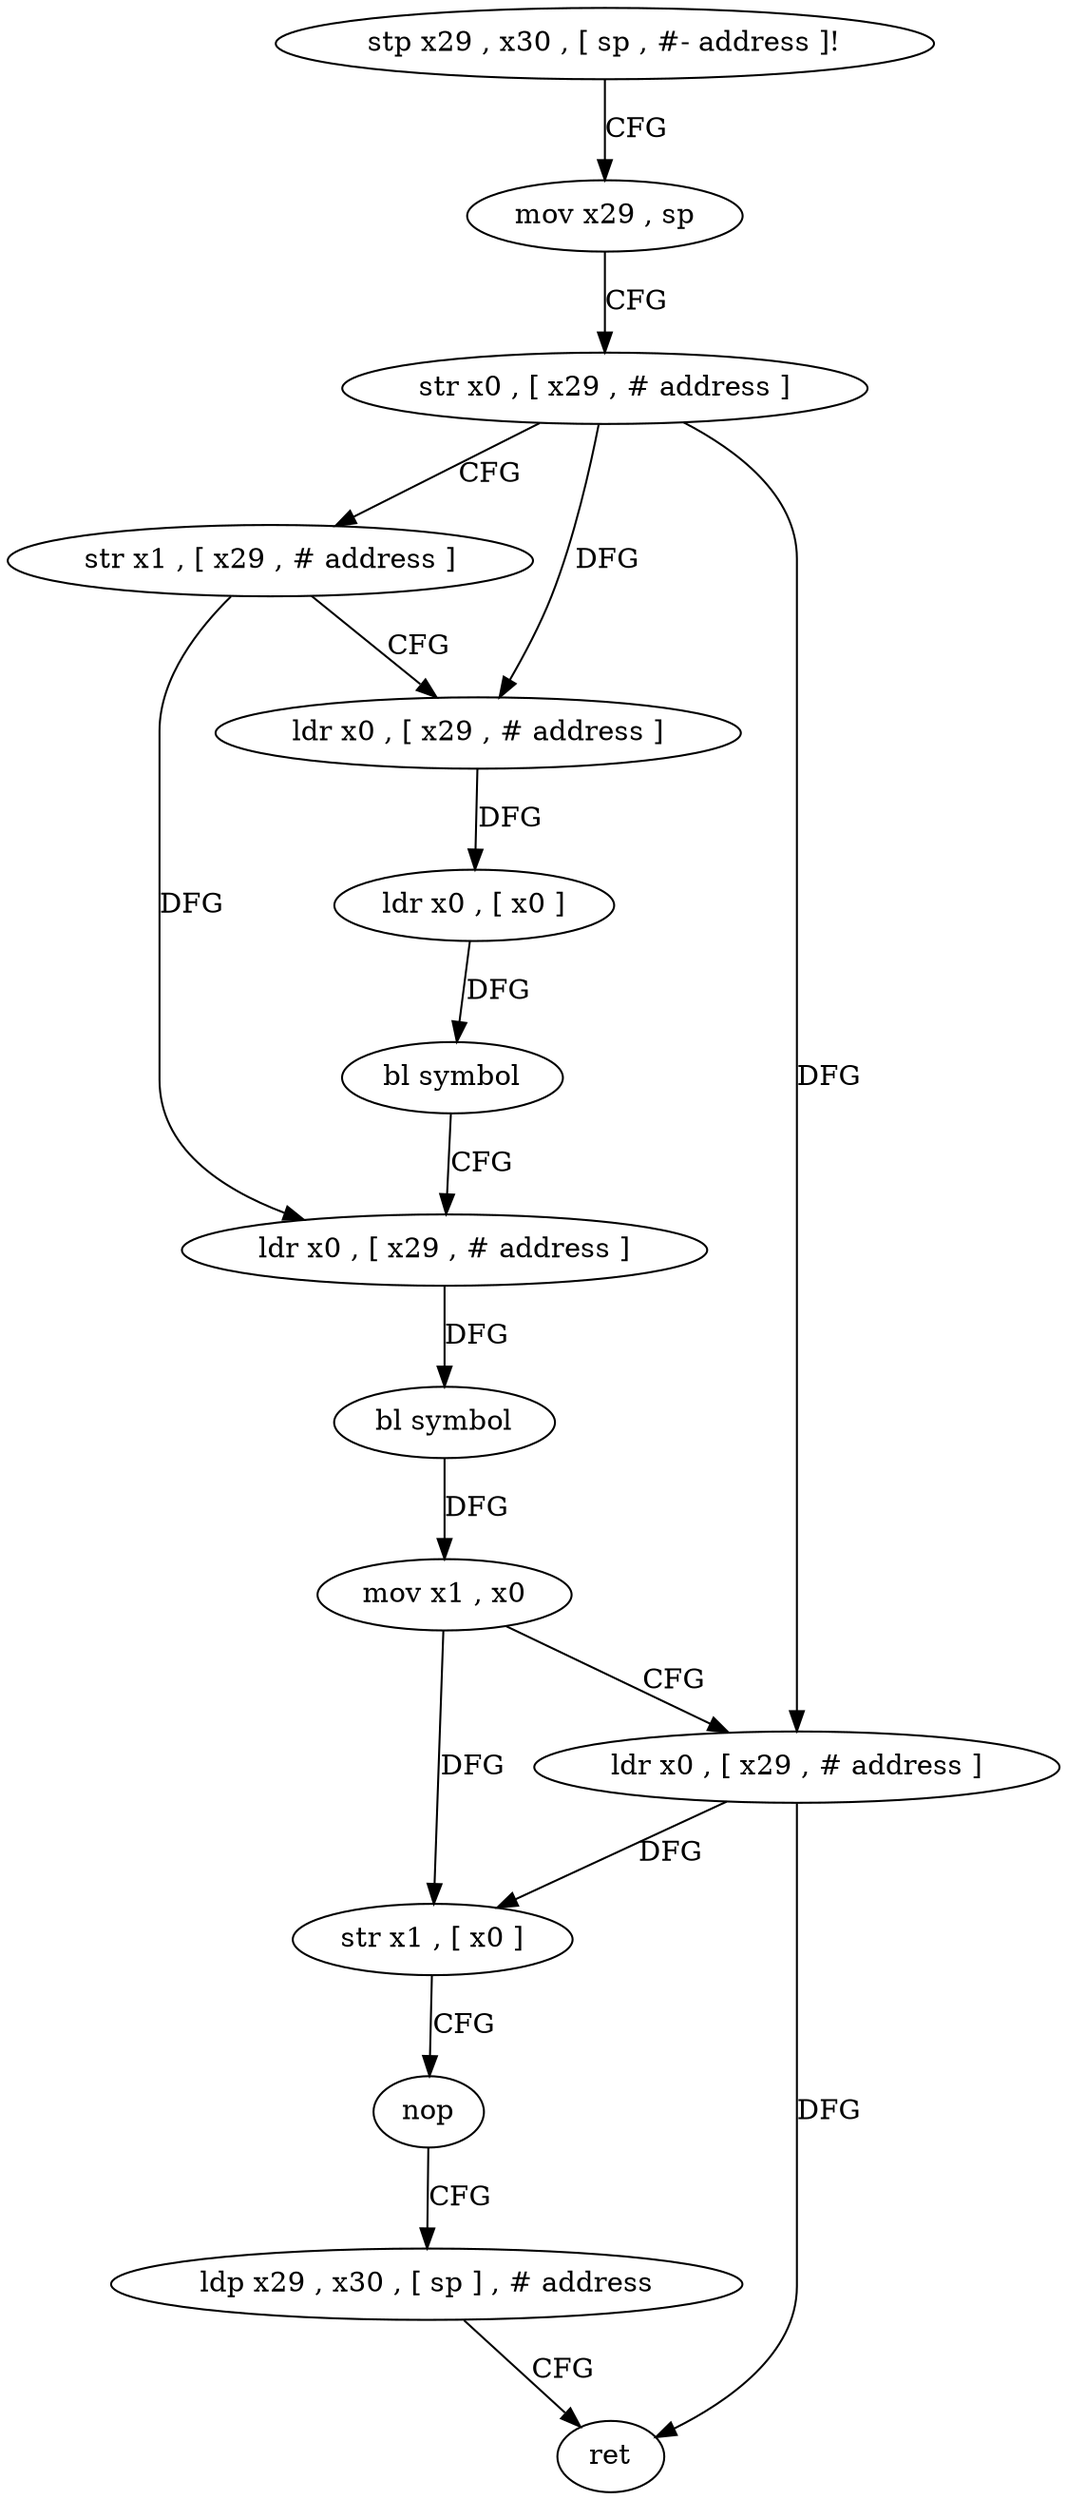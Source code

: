 digraph "func" {
"88236" [label = "stp x29 , x30 , [ sp , #- address ]!" ]
"88240" [label = "mov x29 , sp" ]
"88244" [label = "str x0 , [ x29 , # address ]" ]
"88248" [label = "str x1 , [ x29 , # address ]" ]
"88252" [label = "ldr x0 , [ x29 , # address ]" ]
"88256" [label = "ldr x0 , [ x0 ]" ]
"88260" [label = "bl symbol" ]
"88264" [label = "ldr x0 , [ x29 , # address ]" ]
"88268" [label = "bl symbol" ]
"88272" [label = "mov x1 , x0" ]
"88276" [label = "ldr x0 , [ x29 , # address ]" ]
"88280" [label = "str x1 , [ x0 ]" ]
"88284" [label = "nop" ]
"88288" [label = "ldp x29 , x30 , [ sp ] , # address" ]
"88292" [label = "ret" ]
"88236" -> "88240" [ label = "CFG" ]
"88240" -> "88244" [ label = "CFG" ]
"88244" -> "88248" [ label = "CFG" ]
"88244" -> "88252" [ label = "DFG" ]
"88244" -> "88276" [ label = "DFG" ]
"88248" -> "88252" [ label = "CFG" ]
"88248" -> "88264" [ label = "DFG" ]
"88252" -> "88256" [ label = "DFG" ]
"88256" -> "88260" [ label = "DFG" ]
"88260" -> "88264" [ label = "CFG" ]
"88264" -> "88268" [ label = "DFG" ]
"88268" -> "88272" [ label = "DFG" ]
"88272" -> "88276" [ label = "CFG" ]
"88272" -> "88280" [ label = "DFG" ]
"88276" -> "88280" [ label = "DFG" ]
"88276" -> "88292" [ label = "DFG" ]
"88280" -> "88284" [ label = "CFG" ]
"88284" -> "88288" [ label = "CFG" ]
"88288" -> "88292" [ label = "CFG" ]
}

